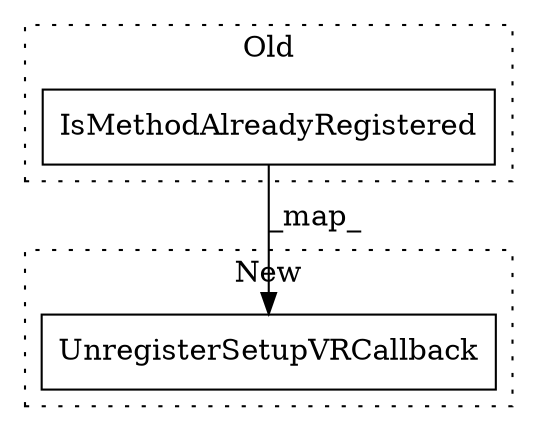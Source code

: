 digraph G {
subgraph cluster0 {
1 [label="IsMethodAlreadyRegistered" a="32" s="714,756" l="26,1" shape="box"];
label = "Old";
style="dotted";
}
subgraph cluster1 {
2 [label="UnregisterSetupVRCallback" a="32" s="710,752" l="26,1" shape="box"];
label = "New";
style="dotted";
}
1 -> 2 [label="_map_"];
}